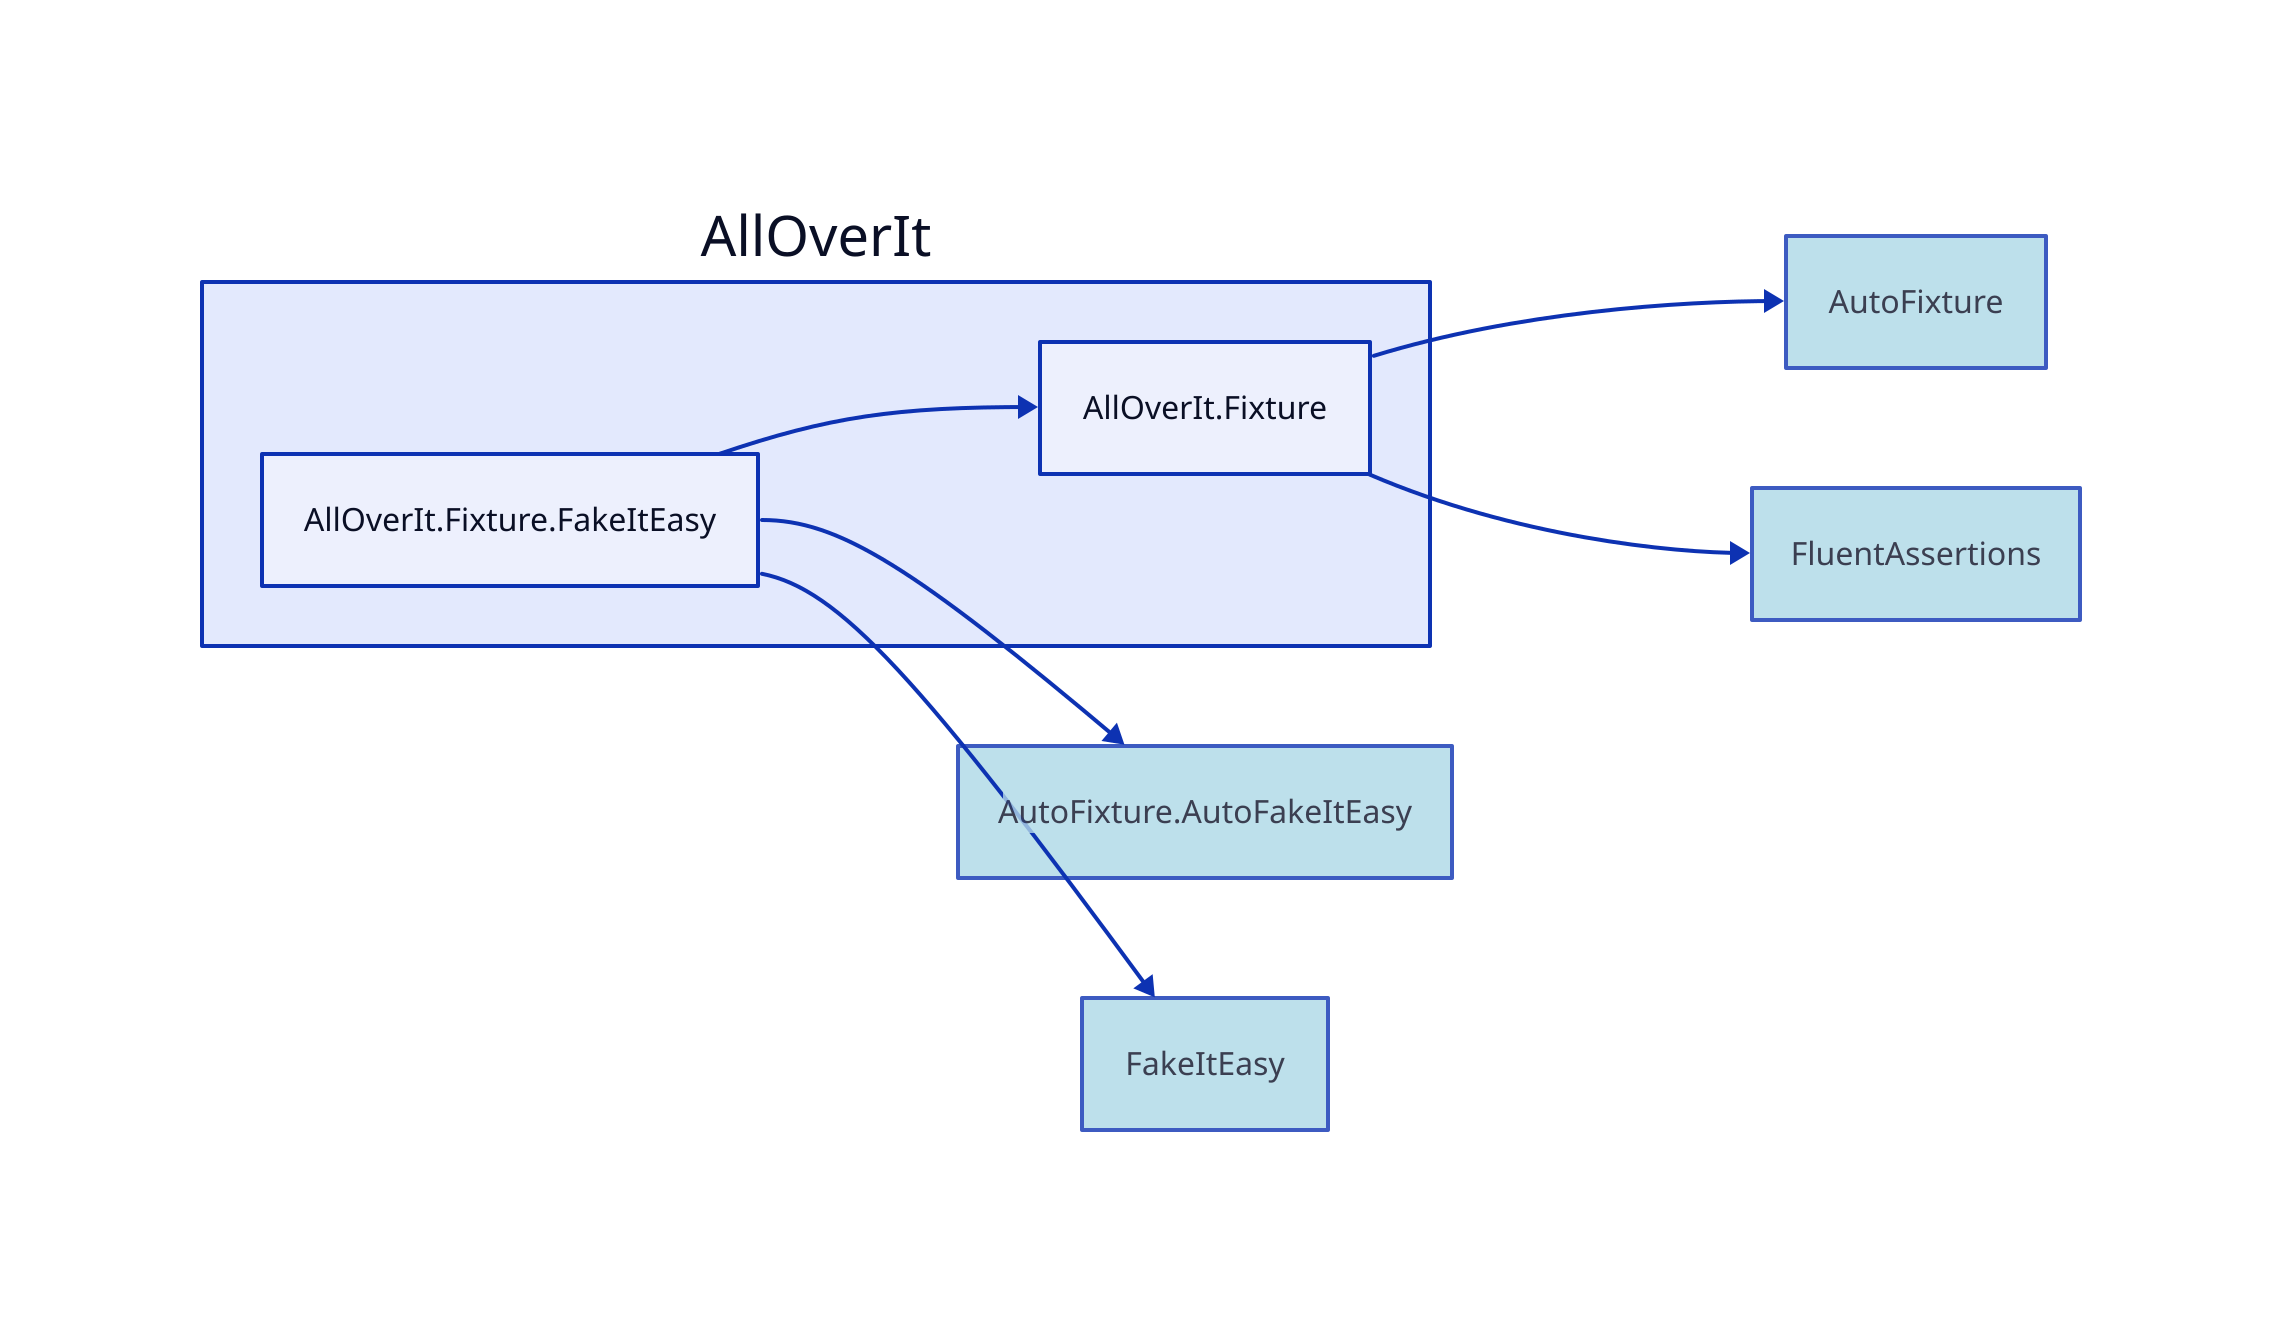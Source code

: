 direction: right

aoi: AllOverIt
aoi.alloverit-fixture-fakeiteasy: AllOverIt.Fixture.FakeItEasy
aoi.alloverit-fixture: AllOverIt.Fixture
autofixture: AutoFixture
autofixture.style.fill: lightblue
autofixture.style.opacity: 0.8
fluentassertions: FluentAssertions
fluentassertions.style.fill: lightblue
fluentassertions.style.opacity: 0.8
autofixture-autofakeiteasy: AutoFixture.AutoFakeItEasy
autofixture-autofakeiteasy.style.fill: lightblue
autofixture-autofakeiteasy.style.opacity: 0.8
fakeiteasy: FakeItEasy
fakeiteasy.style.fill: lightblue
fakeiteasy.style.opacity: 0.8

aoi.alloverit-fixture <- aoi.alloverit-fixture-fakeiteasy
autofixture <- aoi.alloverit-fixture
fluentassertions <- aoi.alloverit-fixture
autofixture-autofakeiteasy <- aoi.alloverit-fixture-fakeiteasy
fakeiteasy <- aoi.alloverit-fixture-fakeiteasy
